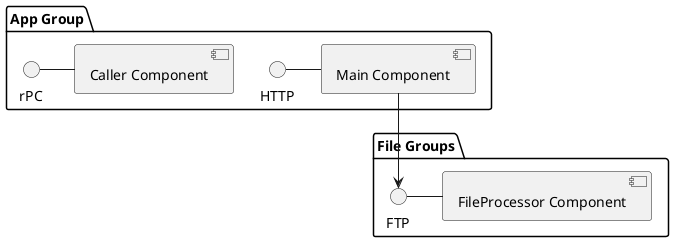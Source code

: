 @startuml

package "App Group" {
HTTP - [Main Component]
rPC - [Caller Component]
}

package "File Groups" {
FTP - [FileProcessor Component]

[Main Component] --> FTP
}

@enduml